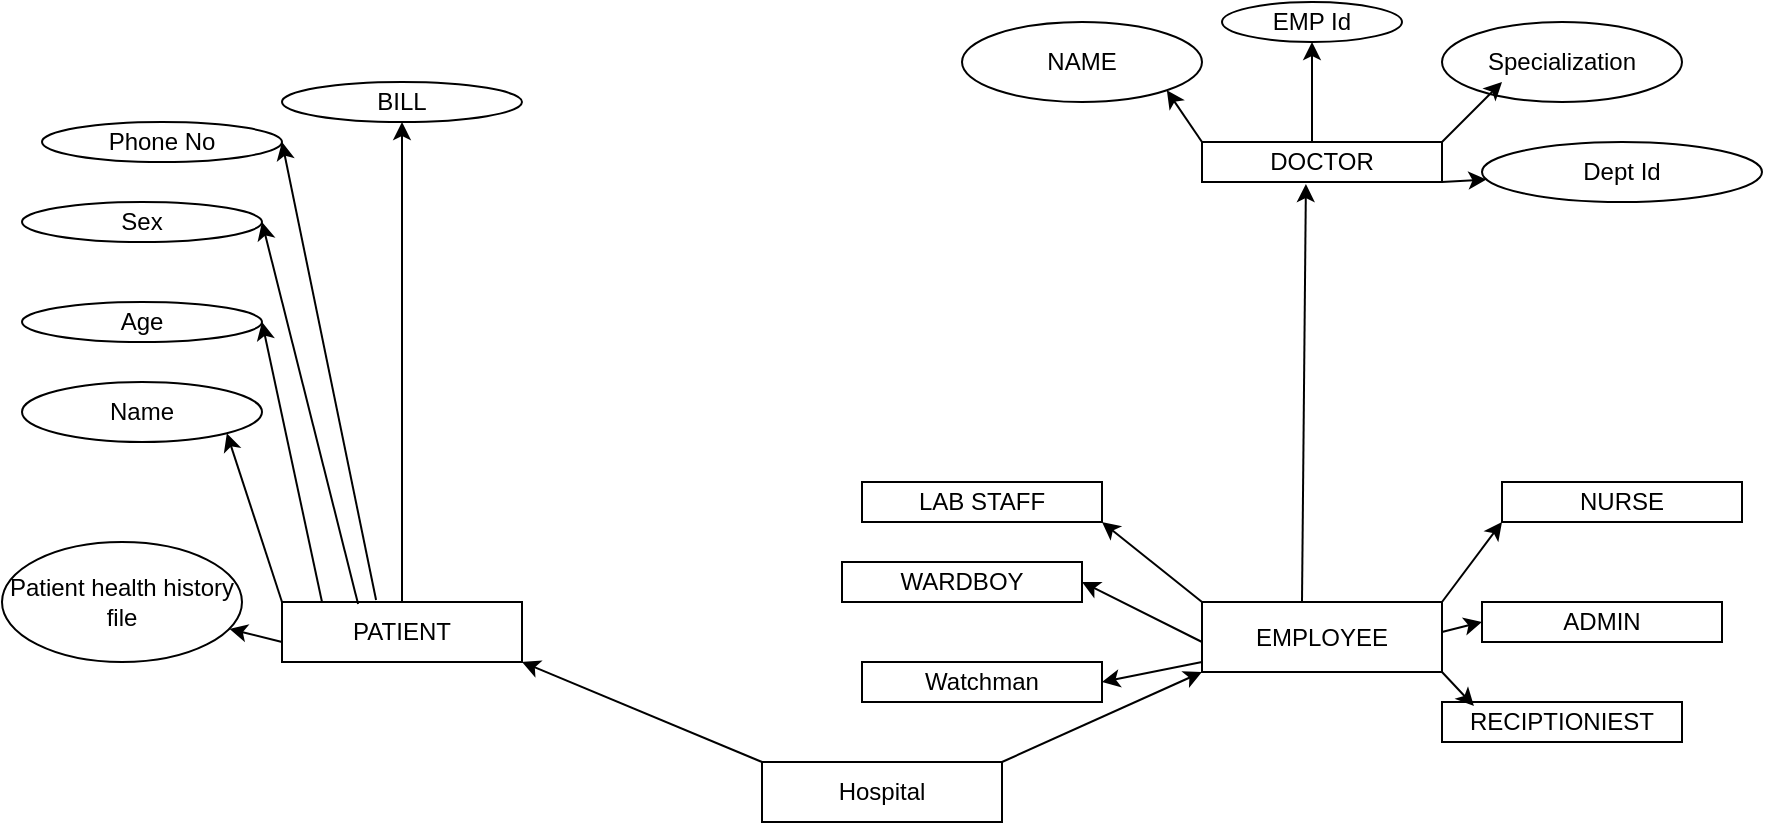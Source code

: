 <mxfile version="21.3.3" type="github">
  <diagram id="R2lEEEUBdFMjLlhIrx00" name="Page-1">
    <mxGraphModel dx="1730" dy="427" grid="1" gridSize="10" guides="1" tooltips="1" connect="1" arrows="1" fold="1" page="1" pageScale="1" pageWidth="850" pageHeight="1100" math="0" shadow="0" extFonts="Permanent Marker^https://fonts.googleapis.com/css?family=Permanent+Marker">
      <root>
        <mxCell id="0" />
        <mxCell id="1" parent="0" />
        <mxCell id="uHfhlRV4sNHznVP2dGVr-1" value="PATIENT" style="rounded=0;whiteSpace=wrap;html=1;" vertex="1" parent="1">
          <mxGeometry x="110" y="310" width="120" height="30" as="geometry" />
        </mxCell>
        <mxCell id="uHfhlRV4sNHznVP2dGVr-2" value="EMPLOYEE" style="rounded=0;whiteSpace=wrap;html=1;" vertex="1" parent="1">
          <mxGeometry x="570" y="310" width="120" height="35" as="geometry" />
        </mxCell>
        <mxCell id="uHfhlRV4sNHznVP2dGVr-3" value="Hospital" style="rounded=0;whiteSpace=wrap;html=1;" vertex="1" parent="1">
          <mxGeometry x="350" y="390" width="120" height="30" as="geometry" />
        </mxCell>
        <mxCell id="uHfhlRV4sNHznVP2dGVr-4" value="" style="endArrow=classic;html=1;rounded=0;entryX=0;entryY=1;entryDx=0;entryDy=0;" edge="1" parent="1" target="uHfhlRV4sNHznVP2dGVr-2">
          <mxGeometry width="50" height="50" relative="1" as="geometry">
            <mxPoint x="470" y="390" as="sourcePoint" />
            <mxPoint x="520" y="340" as="targetPoint" />
          </mxGeometry>
        </mxCell>
        <mxCell id="uHfhlRV4sNHznVP2dGVr-5" value="" style="endArrow=classic;html=1;rounded=0;entryX=1;entryY=1;entryDx=0;entryDy=0;" edge="1" parent="1" target="uHfhlRV4sNHznVP2dGVr-1">
          <mxGeometry width="50" height="50" relative="1" as="geometry">
            <mxPoint x="350" y="390" as="sourcePoint" />
            <mxPoint x="400" y="340" as="targetPoint" />
          </mxGeometry>
        </mxCell>
        <mxCell id="uHfhlRV4sNHznVP2dGVr-9" value="Name" style="ellipse;whiteSpace=wrap;html=1;" vertex="1" parent="1">
          <mxGeometry x="-20" y="200" width="120" height="30" as="geometry" />
        </mxCell>
        <mxCell id="uHfhlRV4sNHznVP2dGVr-13" value="Sex" style="ellipse;whiteSpace=wrap;html=1;" vertex="1" parent="1">
          <mxGeometry x="-20" y="110" width="120" height="20" as="geometry" />
        </mxCell>
        <mxCell id="uHfhlRV4sNHznVP2dGVr-14" value="Phone No" style="ellipse;whiteSpace=wrap;html=1;" vertex="1" parent="1">
          <mxGeometry x="-10" y="70" width="120" height="20" as="geometry" />
        </mxCell>
        <mxCell id="uHfhlRV4sNHznVP2dGVr-15" value="Patient health history file" style="ellipse;whiteSpace=wrap;html=1;" vertex="1" parent="1">
          <mxGeometry x="-30" y="280" width="120" height="60" as="geometry" />
        </mxCell>
        <mxCell id="uHfhlRV4sNHznVP2dGVr-16" value="BILL" style="ellipse;whiteSpace=wrap;html=1;" vertex="1" parent="1">
          <mxGeometry x="110" y="50" width="120" height="20" as="geometry" />
        </mxCell>
        <mxCell id="uHfhlRV4sNHznVP2dGVr-19" value="" style="endArrow=classic;html=1;rounded=0;" edge="1" parent="1" target="uHfhlRV4sNHznVP2dGVr-15">
          <mxGeometry width="50" height="50" relative="1" as="geometry">
            <mxPoint x="110" y="330" as="sourcePoint" />
            <mxPoint x="160" y="280" as="targetPoint" />
          </mxGeometry>
        </mxCell>
        <mxCell id="uHfhlRV4sNHznVP2dGVr-20" value="" style="endArrow=classic;html=1;rounded=0;entryX=1;entryY=0.5;entryDx=0;entryDy=0;exitX=0.392;exitY=-0.033;exitDx=0;exitDy=0;exitPerimeter=0;" edge="1" parent="1" source="uHfhlRV4sNHznVP2dGVr-1" target="uHfhlRV4sNHznVP2dGVr-14">
          <mxGeometry width="50" height="50" relative="1" as="geometry">
            <mxPoint x="140" y="310" as="sourcePoint" />
            <mxPoint x="190" y="260" as="targetPoint" />
          </mxGeometry>
        </mxCell>
        <mxCell id="uHfhlRV4sNHznVP2dGVr-24" value="" style="endArrow=classic;html=1;rounded=0;entryX=0.5;entryY=1;entryDx=0;entryDy=0;exitX=0.5;exitY=0;exitDx=0;exitDy=0;" edge="1" parent="1" source="uHfhlRV4sNHznVP2dGVr-1" target="uHfhlRV4sNHznVP2dGVr-16">
          <mxGeometry width="50" height="50" relative="1" as="geometry">
            <mxPoint x="110" y="310" as="sourcePoint" />
            <mxPoint x="160" y="260" as="targetPoint" />
          </mxGeometry>
        </mxCell>
        <mxCell id="uHfhlRV4sNHznVP2dGVr-26" value="LAB STAFF" style="rounded=0;whiteSpace=wrap;html=1;" vertex="1" parent="1">
          <mxGeometry x="400" y="250" width="120" height="20" as="geometry" />
        </mxCell>
        <mxCell id="uHfhlRV4sNHznVP2dGVr-28" value="WARDBOY" style="rounded=0;whiteSpace=wrap;html=1;" vertex="1" parent="1">
          <mxGeometry x="390" y="290" width="120" height="20" as="geometry" />
        </mxCell>
        <mxCell id="uHfhlRV4sNHznVP2dGVr-30" value="Watchman" style="rounded=0;whiteSpace=wrap;html=1;" vertex="1" parent="1">
          <mxGeometry x="400" y="340" width="120" height="20" as="geometry" />
        </mxCell>
        <mxCell id="uHfhlRV4sNHznVP2dGVr-32" value="RECIPTIONIEST" style="rounded=0;whiteSpace=wrap;html=1;" vertex="1" parent="1">
          <mxGeometry x="690" y="360" width="120" height="20" as="geometry" />
        </mxCell>
        <mxCell id="uHfhlRV4sNHznVP2dGVr-33" value="ADMIN" style="rounded=0;whiteSpace=wrap;html=1;" vertex="1" parent="1">
          <mxGeometry x="710" y="310" width="120" height="20" as="geometry" />
        </mxCell>
        <mxCell id="uHfhlRV4sNHznVP2dGVr-34" value="NURSE" style="rounded=0;whiteSpace=wrap;html=1;" vertex="1" parent="1">
          <mxGeometry x="720" y="250" width="120" height="20" as="geometry" />
        </mxCell>
        <mxCell id="uHfhlRV4sNHznVP2dGVr-35" value="DOCTOR" style="rounded=0;whiteSpace=wrap;html=1;" vertex="1" parent="1">
          <mxGeometry x="570" y="80" width="120" height="20" as="geometry" />
        </mxCell>
        <mxCell id="uHfhlRV4sNHznVP2dGVr-37" value="" style="endArrow=classic;html=1;rounded=0;exitX=1;exitY=0;exitDx=0;exitDy=0;" edge="1" parent="1" source="uHfhlRV4sNHznVP2dGVr-2">
          <mxGeometry width="50" height="50" relative="1" as="geometry">
            <mxPoint x="670" y="320" as="sourcePoint" />
            <mxPoint x="720" y="270" as="targetPoint" />
          </mxGeometry>
        </mxCell>
        <mxCell id="uHfhlRV4sNHznVP2dGVr-38" value="" style="endArrow=classic;html=1;rounded=0;entryX=0.133;entryY=0.1;entryDx=0;entryDy=0;entryPerimeter=0;" edge="1" parent="1" target="uHfhlRV4sNHznVP2dGVr-32">
          <mxGeometry width="50" height="50" relative="1" as="geometry">
            <mxPoint x="690" y="345" as="sourcePoint" />
            <mxPoint x="740" y="295" as="targetPoint" />
          </mxGeometry>
        </mxCell>
        <mxCell id="uHfhlRV4sNHznVP2dGVr-39" value="" style="endArrow=classic;html=1;rounded=0;entryX=0.433;entryY=1.05;entryDx=0;entryDy=0;entryPerimeter=0;" edge="1" parent="1" target="uHfhlRV4sNHznVP2dGVr-35">
          <mxGeometry width="50" height="50" relative="1" as="geometry">
            <mxPoint x="620" y="310" as="sourcePoint" />
            <mxPoint x="670" y="260" as="targetPoint" />
          </mxGeometry>
        </mxCell>
        <mxCell id="uHfhlRV4sNHznVP2dGVr-40" value="" style="endArrow=classic;html=1;rounded=0;entryX=1;entryY=1;entryDx=0;entryDy=0;" edge="1" parent="1" target="uHfhlRV4sNHznVP2dGVr-26">
          <mxGeometry width="50" height="50" relative="1" as="geometry">
            <mxPoint x="570" y="310" as="sourcePoint" />
            <mxPoint x="620" y="260" as="targetPoint" />
          </mxGeometry>
        </mxCell>
        <mxCell id="uHfhlRV4sNHznVP2dGVr-42" value="" style="endArrow=classic;html=1;rounded=0;entryX=1;entryY=0.5;entryDx=0;entryDy=0;" edge="1" parent="1" target="uHfhlRV4sNHznVP2dGVr-28">
          <mxGeometry width="50" height="50" relative="1" as="geometry">
            <mxPoint x="570" y="330" as="sourcePoint" />
            <mxPoint x="620" y="280" as="targetPoint" />
          </mxGeometry>
        </mxCell>
        <mxCell id="uHfhlRV4sNHznVP2dGVr-43" value="" style="endArrow=classic;html=1;rounded=0;entryX=1;entryY=0.5;entryDx=0;entryDy=0;" edge="1" parent="1" target="uHfhlRV4sNHznVP2dGVr-30">
          <mxGeometry width="50" height="50" relative="1" as="geometry">
            <mxPoint x="570" y="340" as="sourcePoint" />
            <mxPoint x="620" y="290" as="targetPoint" />
          </mxGeometry>
        </mxCell>
        <mxCell id="uHfhlRV4sNHznVP2dGVr-10" value="Age" style="ellipse;whiteSpace=wrap;html=1;" vertex="1" parent="1">
          <mxGeometry x="-20" y="160" width="120" height="20" as="geometry" />
        </mxCell>
        <mxCell id="uHfhlRV4sNHznVP2dGVr-45" value="" style="endArrow=classic;html=1;rounded=0;entryX=1;entryY=0.5;entryDx=0;entryDy=0;exitX=0.317;exitY=0.033;exitDx=0;exitDy=0;exitPerimeter=0;" edge="1" parent="1" source="uHfhlRV4sNHznVP2dGVr-1" target="uHfhlRV4sNHznVP2dGVr-13">
          <mxGeometry width="50" height="50" relative="1" as="geometry">
            <mxPoint x="140" y="310" as="sourcePoint" />
            <mxPoint x="190" y="260" as="targetPoint" />
          </mxGeometry>
        </mxCell>
        <mxCell id="uHfhlRV4sNHznVP2dGVr-46" value="" style="endArrow=classic;html=1;rounded=0;entryX=1;entryY=0.5;entryDx=0;entryDy=0;" edge="1" parent="1" target="uHfhlRV4sNHznVP2dGVr-10">
          <mxGeometry width="50" height="50" relative="1" as="geometry">
            <mxPoint x="130" y="310" as="sourcePoint" />
            <mxPoint x="180" y="260" as="targetPoint" />
          </mxGeometry>
        </mxCell>
        <mxCell id="uHfhlRV4sNHznVP2dGVr-47" value="" style="endArrow=classic;html=1;rounded=0;entryX=1;entryY=1;entryDx=0;entryDy=0;" edge="1" parent="1" target="uHfhlRV4sNHznVP2dGVr-9">
          <mxGeometry width="50" height="50" relative="1" as="geometry">
            <mxPoint x="110" y="310" as="sourcePoint" />
            <mxPoint x="160" y="260" as="targetPoint" />
          </mxGeometry>
        </mxCell>
        <mxCell id="uHfhlRV4sNHznVP2dGVr-48" value="" style="endArrow=classic;html=1;rounded=0;entryX=0;entryY=0.5;entryDx=0;entryDy=0;" edge="1" parent="1" target="uHfhlRV4sNHznVP2dGVr-33">
          <mxGeometry width="50" height="50" relative="1" as="geometry">
            <mxPoint x="690" y="325" as="sourcePoint" />
            <mxPoint x="740" y="275" as="targetPoint" />
          </mxGeometry>
        </mxCell>
        <mxCell id="uHfhlRV4sNHznVP2dGVr-49" value="EMP Id" style="ellipse;whiteSpace=wrap;html=1;" vertex="1" parent="1">
          <mxGeometry x="580" y="10" width="90" height="20" as="geometry" />
        </mxCell>
        <mxCell id="uHfhlRV4sNHznVP2dGVr-50" value="" style="endArrow=classic;html=1;rounded=0;entryX=0.5;entryY=1;entryDx=0;entryDy=0;" edge="1" parent="1" target="uHfhlRV4sNHznVP2dGVr-49">
          <mxGeometry width="50" height="50" relative="1" as="geometry">
            <mxPoint x="625" y="80" as="sourcePoint" />
            <mxPoint x="670" y="30" as="targetPoint" />
          </mxGeometry>
        </mxCell>
        <mxCell id="uHfhlRV4sNHznVP2dGVr-51" value="Specialization" style="ellipse;whiteSpace=wrap;html=1;" vertex="1" parent="1">
          <mxGeometry x="690" y="20" width="120" height="40" as="geometry" />
        </mxCell>
        <mxCell id="uHfhlRV4sNHznVP2dGVr-52" value="" style="endArrow=classic;html=1;rounded=0;exitX=1;exitY=0;exitDx=0;exitDy=0;" edge="1" parent="1" source="uHfhlRV4sNHznVP2dGVr-35">
          <mxGeometry width="50" height="50" relative="1" as="geometry">
            <mxPoint x="670" y="100" as="sourcePoint" />
            <mxPoint x="720" y="50" as="targetPoint" />
          </mxGeometry>
        </mxCell>
        <mxCell id="uHfhlRV4sNHznVP2dGVr-53" value="NAME" style="ellipse;whiteSpace=wrap;html=1;" vertex="1" parent="1">
          <mxGeometry x="450" y="20" width="120" height="40" as="geometry" />
        </mxCell>
        <mxCell id="uHfhlRV4sNHznVP2dGVr-54" value="Dept Id" style="ellipse;whiteSpace=wrap;html=1;" vertex="1" parent="1">
          <mxGeometry x="710" y="80" width="140" height="30" as="geometry" />
        </mxCell>
        <mxCell id="uHfhlRV4sNHznVP2dGVr-55" style="edgeStyle=orthogonalEdgeStyle;rounded=0;orthogonalLoop=1;jettySize=auto;html=1;exitX=0.5;exitY=1;exitDx=0;exitDy=0;" edge="1" parent="1" source="uHfhlRV4sNHznVP2dGVr-53" target="uHfhlRV4sNHznVP2dGVr-53">
          <mxGeometry relative="1" as="geometry" />
        </mxCell>
        <mxCell id="uHfhlRV4sNHznVP2dGVr-58" value="" style="endArrow=classic;html=1;rounded=0;entryX=1;entryY=1;entryDx=0;entryDy=0;" edge="1" parent="1" target="uHfhlRV4sNHznVP2dGVr-53">
          <mxGeometry width="50" height="50" relative="1" as="geometry">
            <mxPoint x="570" y="80" as="sourcePoint" />
            <mxPoint x="620" y="30" as="targetPoint" />
          </mxGeometry>
        </mxCell>
        <mxCell id="uHfhlRV4sNHznVP2dGVr-59" value="" style="endArrow=classic;html=1;rounded=0;" edge="1" parent="1" target="uHfhlRV4sNHznVP2dGVr-54">
          <mxGeometry width="50" height="50" relative="1" as="geometry">
            <mxPoint x="690" y="100" as="sourcePoint" />
            <mxPoint x="740" y="50" as="targetPoint" />
          </mxGeometry>
        </mxCell>
      </root>
    </mxGraphModel>
  </diagram>
</mxfile>
